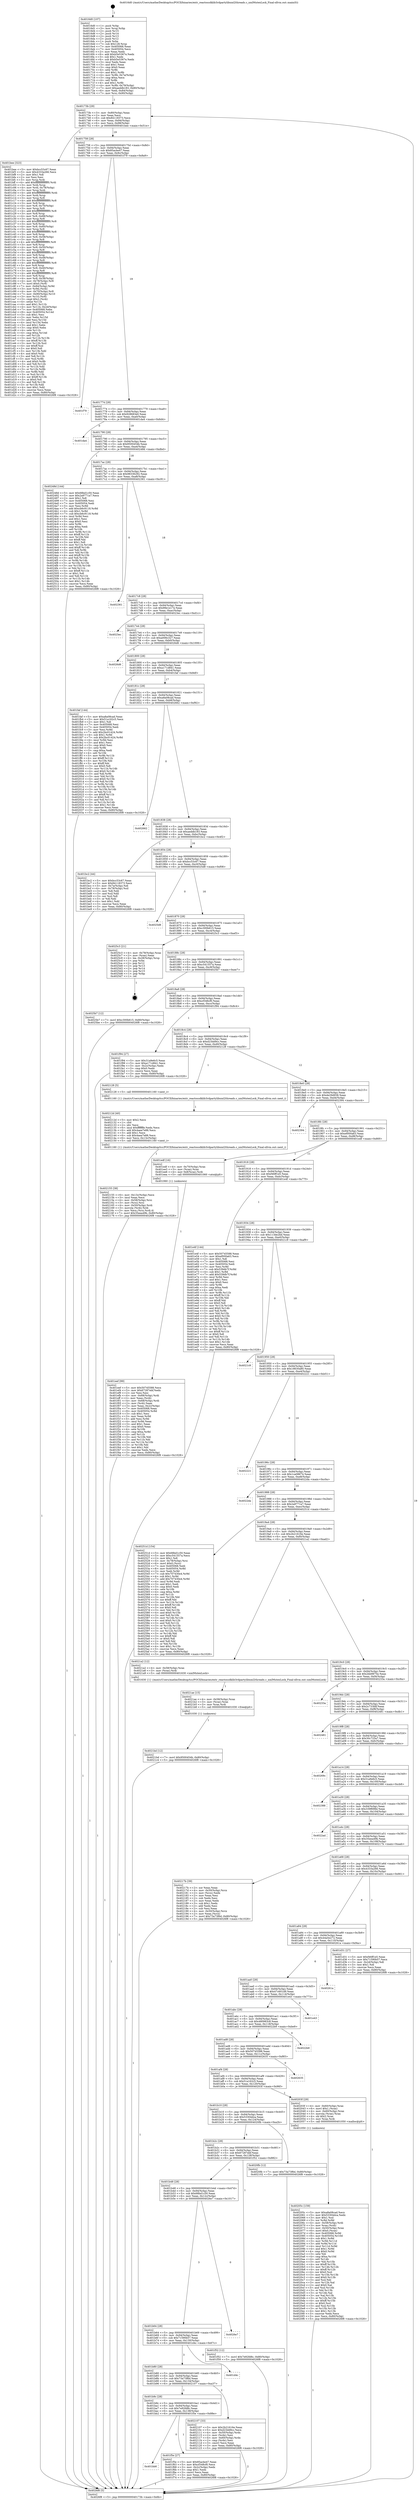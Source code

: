 digraph "0x4016d0" {
  label = "0x4016d0 (/mnt/c/Users/mathe/Desktop/tcc/POCII/binaries/extr_reactossdklib3rdpartylibxml2threads.c_xmlMutexLock_Final-ollvm.out::main(0))"
  labelloc = "t"
  node[shape=record]

  Entry [label="",width=0.3,height=0.3,shape=circle,fillcolor=black,style=filled]
  "0x40173b" [label="{
     0x40173b [29]\l
     | [instrs]\l
     &nbsp;&nbsp;0x40173b \<+3\>: mov -0x80(%rbp),%eax\l
     &nbsp;&nbsp;0x40173e \<+2\>: mov %eax,%ecx\l
     &nbsp;&nbsp;0x401740 \<+6\>: sub $0x84118373,%ecx\l
     &nbsp;&nbsp;0x401746 \<+6\>: mov %eax,-0x94(%rbp)\l
     &nbsp;&nbsp;0x40174c \<+6\>: mov %ecx,-0x98(%rbp)\l
     &nbsp;&nbsp;0x401752 \<+6\>: je 0000000000401bee \<main+0x51e\>\l
  }"]
  "0x401bee" [label="{
     0x401bee [323]\l
     | [instrs]\l
     &nbsp;&nbsp;0x401bee \<+5\>: mov $0xbcc53c67,%eax\l
     &nbsp;&nbsp;0x401bf3 \<+5\>: mov $0x4333a266,%ecx\l
     &nbsp;&nbsp;0x401bf8 \<+2\>: mov $0x1,%dl\l
     &nbsp;&nbsp;0x401bfa \<+2\>: xor %esi,%esi\l
     &nbsp;&nbsp;0x401bfc \<+3\>: mov %rsp,%rdi\l
     &nbsp;&nbsp;0x401bff \<+4\>: add $0xfffffffffffffff0,%rdi\l
     &nbsp;&nbsp;0x401c03 \<+3\>: mov %rdi,%rsp\l
     &nbsp;&nbsp;0x401c06 \<+4\>: mov %rdi,-0x78(%rbp)\l
     &nbsp;&nbsp;0x401c0a \<+3\>: mov %rsp,%rdi\l
     &nbsp;&nbsp;0x401c0d \<+4\>: add $0xfffffffffffffff0,%rdi\l
     &nbsp;&nbsp;0x401c11 \<+3\>: mov %rdi,%rsp\l
     &nbsp;&nbsp;0x401c14 \<+3\>: mov %rsp,%r8\l
     &nbsp;&nbsp;0x401c17 \<+4\>: add $0xfffffffffffffff0,%r8\l
     &nbsp;&nbsp;0x401c1b \<+3\>: mov %r8,%rsp\l
     &nbsp;&nbsp;0x401c1e \<+4\>: mov %r8,-0x70(%rbp)\l
     &nbsp;&nbsp;0x401c22 \<+3\>: mov %rsp,%r8\l
     &nbsp;&nbsp;0x401c25 \<+4\>: add $0xfffffffffffffff0,%r8\l
     &nbsp;&nbsp;0x401c29 \<+3\>: mov %r8,%rsp\l
     &nbsp;&nbsp;0x401c2c \<+4\>: mov %r8,-0x68(%rbp)\l
     &nbsp;&nbsp;0x401c30 \<+3\>: mov %rsp,%r8\l
     &nbsp;&nbsp;0x401c33 \<+4\>: add $0xfffffffffffffff0,%r8\l
     &nbsp;&nbsp;0x401c37 \<+3\>: mov %r8,%rsp\l
     &nbsp;&nbsp;0x401c3a \<+4\>: mov %r8,-0x60(%rbp)\l
     &nbsp;&nbsp;0x401c3e \<+3\>: mov %rsp,%r8\l
     &nbsp;&nbsp;0x401c41 \<+4\>: add $0xfffffffffffffff0,%r8\l
     &nbsp;&nbsp;0x401c45 \<+3\>: mov %r8,%rsp\l
     &nbsp;&nbsp;0x401c48 \<+4\>: mov %r8,-0x58(%rbp)\l
     &nbsp;&nbsp;0x401c4c \<+3\>: mov %rsp,%r8\l
     &nbsp;&nbsp;0x401c4f \<+4\>: add $0xfffffffffffffff0,%r8\l
     &nbsp;&nbsp;0x401c53 \<+3\>: mov %r8,%rsp\l
     &nbsp;&nbsp;0x401c56 \<+4\>: mov %r8,-0x50(%rbp)\l
     &nbsp;&nbsp;0x401c5a \<+3\>: mov %rsp,%r8\l
     &nbsp;&nbsp;0x401c5d \<+4\>: add $0xfffffffffffffff0,%r8\l
     &nbsp;&nbsp;0x401c61 \<+3\>: mov %r8,%rsp\l
     &nbsp;&nbsp;0x401c64 \<+4\>: mov %r8,-0x48(%rbp)\l
     &nbsp;&nbsp;0x401c68 \<+3\>: mov %rsp,%r8\l
     &nbsp;&nbsp;0x401c6b \<+4\>: add $0xfffffffffffffff0,%r8\l
     &nbsp;&nbsp;0x401c6f \<+3\>: mov %r8,%rsp\l
     &nbsp;&nbsp;0x401c72 \<+4\>: mov %r8,-0x40(%rbp)\l
     &nbsp;&nbsp;0x401c76 \<+3\>: mov %rsp,%r8\l
     &nbsp;&nbsp;0x401c79 \<+4\>: add $0xfffffffffffffff0,%r8\l
     &nbsp;&nbsp;0x401c7d \<+3\>: mov %r8,%rsp\l
     &nbsp;&nbsp;0x401c80 \<+4\>: mov %r8,-0x38(%rbp)\l
     &nbsp;&nbsp;0x401c84 \<+4\>: mov -0x78(%rbp),%r8\l
     &nbsp;&nbsp;0x401c88 \<+7\>: movl $0x0,(%r8)\l
     &nbsp;&nbsp;0x401c8f \<+7\>: mov -0x84(%rbp),%r9d\l
     &nbsp;&nbsp;0x401c96 \<+3\>: mov %r9d,(%rdi)\l
     &nbsp;&nbsp;0x401c99 \<+4\>: mov -0x70(%rbp),%r8\l
     &nbsp;&nbsp;0x401c9d \<+7\>: mov -0x90(%rbp),%r10\l
     &nbsp;&nbsp;0x401ca4 \<+3\>: mov %r10,(%r8)\l
     &nbsp;&nbsp;0x401ca7 \<+3\>: cmpl $0x2,(%rdi)\l
     &nbsp;&nbsp;0x401caa \<+4\>: setne %r11b\l
     &nbsp;&nbsp;0x401cae \<+4\>: and $0x1,%r11b\l
     &nbsp;&nbsp;0x401cb2 \<+4\>: mov %r11b,-0x2d(%rbp)\l
     &nbsp;&nbsp;0x401cb6 \<+7\>: mov 0x405068,%ebx\l
     &nbsp;&nbsp;0x401cbd \<+8\>: mov 0x405054,%r14d\l
     &nbsp;&nbsp;0x401cc5 \<+3\>: sub $0x1,%esi\l
     &nbsp;&nbsp;0x401cc8 \<+3\>: mov %ebx,%r15d\l
     &nbsp;&nbsp;0x401ccb \<+3\>: add %esi,%r15d\l
     &nbsp;&nbsp;0x401cce \<+4\>: imul %r15d,%ebx\l
     &nbsp;&nbsp;0x401cd2 \<+3\>: and $0x1,%ebx\l
     &nbsp;&nbsp;0x401cd5 \<+3\>: cmp $0x0,%ebx\l
     &nbsp;&nbsp;0x401cd8 \<+4\>: sete %r11b\l
     &nbsp;&nbsp;0x401cdc \<+4\>: cmp $0xa,%r14d\l
     &nbsp;&nbsp;0x401ce0 \<+4\>: setl %r12b\l
     &nbsp;&nbsp;0x401ce4 \<+3\>: mov %r11b,%r13b\l
     &nbsp;&nbsp;0x401ce7 \<+4\>: xor $0xff,%r13b\l
     &nbsp;&nbsp;0x401ceb \<+3\>: mov %r12b,%sil\l
     &nbsp;&nbsp;0x401cee \<+4\>: xor $0xff,%sil\l
     &nbsp;&nbsp;0x401cf2 \<+3\>: xor $0x0,%dl\l
     &nbsp;&nbsp;0x401cf5 \<+3\>: mov %r13b,%dil\l
     &nbsp;&nbsp;0x401cf8 \<+4\>: and $0x0,%dil\l
     &nbsp;&nbsp;0x401cfc \<+3\>: and %dl,%r11b\l
     &nbsp;&nbsp;0x401cff \<+3\>: mov %sil,%r8b\l
     &nbsp;&nbsp;0x401d02 \<+4\>: and $0x0,%r8b\l
     &nbsp;&nbsp;0x401d06 \<+3\>: and %dl,%r12b\l
     &nbsp;&nbsp;0x401d09 \<+3\>: or %r11b,%dil\l
     &nbsp;&nbsp;0x401d0c \<+3\>: or %r12b,%r8b\l
     &nbsp;&nbsp;0x401d0f \<+3\>: xor %r8b,%dil\l
     &nbsp;&nbsp;0x401d12 \<+3\>: or %sil,%r13b\l
     &nbsp;&nbsp;0x401d15 \<+4\>: xor $0xff,%r13b\l
     &nbsp;&nbsp;0x401d19 \<+3\>: or $0x0,%dl\l
     &nbsp;&nbsp;0x401d1c \<+3\>: and %dl,%r13b\l
     &nbsp;&nbsp;0x401d1f \<+3\>: or %r13b,%dil\l
     &nbsp;&nbsp;0x401d22 \<+4\>: test $0x1,%dil\l
     &nbsp;&nbsp;0x401d26 \<+3\>: cmovne %ecx,%eax\l
     &nbsp;&nbsp;0x401d29 \<+3\>: mov %eax,-0x80(%rbp)\l
     &nbsp;&nbsp;0x401d2c \<+5\>: jmp 00000000004026f8 \<main+0x1028\>\l
  }"]
  "0x401758" [label="{
     0x401758 [28]\l
     | [instrs]\l
     &nbsp;&nbsp;0x401758 \<+5\>: jmp 000000000040175d \<main+0x8d\>\l
     &nbsp;&nbsp;0x40175d \<+6\>: mov -0x94(%rbp),%eax\l
     &nbsp;&nbsp;0x401763 \<+5\>: sub $0x85acbe47,%eax\l
     &nbsp;&nbsp;0x401768 \<+6\>: mov %eax,-0x9c(%rbp)\l
     &nbsp;&nbsp;0x40176e \<+6\>: je 0000000000401f79 \<main+0x8a9\>\l
  }"]
  Exit [label="",width=0.3,height=0.3,shape=circle,fillcolor=black,style=filled,peripheries=2]
  "0x401f79" [label="{
     0x401f79\l
  }", style=dashed]
  "0x401774" [label="{
     0x401774 [28]\l
     | [instrs]\l
     &nbsp;&nbsp;0x401774 \<+5\>: jmp 0000000000401779 \<main+0xa9\>\l
     &nbsp;&nbsp;0x401779 \<+6\>: mov -0x94(%rbp),%eax\l
     &nbsp;&nbsp;0x40177f \<+5\>: sub $0x928683e0,%eax\l
     &nbsp;&nbsp;0x401784 \<+6\>: mov %eax,-0xa0(%rbp)\l
     &nbsp;&nbsp;0x40178a \<+6\>: je 0000000000401da4 \<main+0x6d4\>\l
  }"]
  "0x4021bd" [label="{
     0x4021bd [12]\l
     | [instrs]\l
     &nbsp;&nbsp;0x4021bd \<+7\>: movl $0x9500454b,-0x80(%rbp)\l
     &nbsp;&nbsp;0x4021c4 \<+5\>: jmp 00000000004026f8 \<main+0x1028\>\l
  }"]
  "0x401da4" [label="{
     0x401da4\l
  }", style=dashed]
  "0x401790" [label="{
     0x401790 [28]\l
     | [instrs]\l
     &nbsp;&nbsp;0x401790 \<+5\>: jmp 0000000000401795 \<main+0xc5\>\l
     &nbsp;&nbsp;0x401795 \<+6\>: mov -0x94(%rbp),%eax\l
     &nbsp;&nbsp;0x40179b \<+5\>: sub $0x9500454b,%eax\l
     &nbsp;&nbsp;0x4017a0 \<+6\>: mov %eax,-0xa4(%rbp)\l
     &nbsp;&nbsp;0x4017a6 \<+6\>: je 000000000040248d \<main+0xdbd\>\l
  }"]
  "0x4021ae" [label="{
     0x4021ae [15]\l
     | [instrs]\l
     &nbsp;&nbsp;0x4021ae \<+4\>: mov -0x58(%rbp),%rax\l
     &nbsp;&nbsp;0x4021b2 \<+3\>: mov (%rax),%rax\l
     &nbsp;&nbsp;0x4021b5 \<+3\>: mov %rax,%rdi\l
     &nbsp;&nbsp;0x4021b8 \<+5\>: call 0000000000401030 \<free@plt\>\l
     | [calls]\l
     &nbsp;&nbsp;0x401030 \{1\} (unknown)\l
  }"]
  "0x40248d" [label="{
     0x40248d [144]\l
     | [instrs]\l
     &nbsp;&nbsp;0x40248d \<+5\>: mov $0x68bd1c50,%eax\l
     &nbsp;&nbsp;0x402492 \<+5\>: mov $0x2a9771a7,%ecx\l
     &nbsp;&nbsp;0x402497 \<+2\>: mov $0x1,%dl\l
     &nbsp;&nbsp;0x402499 \<+7\>: mov 0x405068,%esi\l
     &nbsp;&nbsp;0x4024a0 \<+7\>: mov 0x405054,%edi\l
     &nbsp;&nbsp;0x4024a7 \<+3\>: mov %esi,%r8d\l
     &nbsp;&nbsp;0x4024aa \<+7\>: add $0xcb6c9118,%r8d\l
     &nbsp;&nbsp;0x4024b1 \<+4\>: sub $0x1,%r8d\l
     &nbsp;&nbsp;0x4024b5 \<+7\>: sub $0xcb6c9118,%r8d\l
     &nbsp;&nbsp;0x4024bc \<+4\>: imul %r8d,%esi\l
     &nbsp;&nbsp;0x4024c0 \<+3\>: and $0x1,%esi\l
     &nbsp;&nbsp;0x4024c3 \<+3\>: cmp $0x0,%esi\l
     &nbsp;&nbsp;0x4024c6 \<+4\>: sete %r9b\l
     &nbsp;&nbsp;0x4024ca \<+3\>: cmp $0xa,%edi\l
     &nbsp;&nbsp;0x4024cd \<+4\>: setl %r10b\l
     &nbsp;&nbsp;0x4024d1 \<+3\>: mov %r9b,%r11b\l
     &nbsp;&nbsp;0x4024d4 \<+4\>: xor $0xff,%r11b\l
     &nbsp;&nbsp;0x4024d8 \<+3\>: mov %r10b,%bl\l
     &nbsp;&nbsp;0x4024db \<+3\>: xor $0xff,%bl\l
     &nbsp;&nbsp;0x4024de \<+3\>: xor $0x1,%dl\l
     &nbsp;&nbsp;0x4024e1 \<+3\>: mov %r11b,%r14b\l
     &nbsp;&nbsp;0x4024e4 \<+4\>: and $0xff,%r14b\l
     &nbsp;&nbsp;0x4024e8 \<+3\>: and %dl,%r9b\l
     &nbsp;&nbsp;0x4024eb \<+3\>: mov %bl,%r15b\l
     &nbsp;&nbsp;0x4024ee \<+4\>: and $0xff,%r15b\l
     &nbsp;&nbsp;0x4024f2 \<+3\>: and %dl,%r10b\l
     &nbsp;&nbsp;0x4024f5 \<+3\>: or %r9b,%r14b\l
     &nbsp;&nbsp;0x4024f8 \<+3\>: or %r10b,%r15b\l
     &nbsp;&nbsp;0x4024fb \<+3\>: xor %r15b,%r14b\l
     &nbsp;&nbsp;0x4024fe \<+3\>: or %bl,%r11b\l
     &nbsp;&nbsp;0x402501 \<+4\>: xor $0xff,%r11b\l
     &nbsp;&nbsp;0x402505 \<+3\>: or $0x1,%dl\l
     &nbsp;&nbsp;0x402508 \<+3\>: and %dl,%r11b\l
     &nbsp;&nbsp;0x40250b \<+3\>: or %r11b,%r14b\l
     &nbsp;&nbsp;0x40250e \<+4\>: test $0x1,%r14b\l
     &nbsp;&nbsp;0x402512 \<+3\>: cmovne %ecx,%eax\l
     &nbsp;&nbsp;0x402515 \<+3\>: mov %eax,-0x80(%rbp)\l
     &nbsp;&nbsp;0x402518 \<+5\>: jmp 00000000004026f8 \<main+0x1028\>\l
  }"]
  "0x4017ac" [label="{
     0x4017ac [28]\l
     | [instrs]\l
     &nbsp;&nbsp;0x4017ac \<+5\>: jmp 00000000004017b1 \<main+0xe1\>\l
     &nbsp;&nbsp;0x4017b1 \<+6\>: mov -0x94(%rbp),%eax\l
     &nbsp;&nbsp;0x4017b7 \<+5\>: sub $0x98336292,%eax\l
     &nbsp;&nbsp;0x4017bc \<+6\>: mov %eax,-0xa8(%rbp)\l
     &nbsp;&nbsp;0x4017c2 \<+6\>: je 0000000000402361 \<main+0xc91\>\l
  }"]
  "0x402155" [label="{
     0x402155 [38]\l
     | [instrs]\l
     &nbsp;&nbsp;0x402155 \<+6\>: mov -0x13c(%rbp),%ecx\l
     &nbsp;&nbsp;0x40215b \<+3\>: imul %eax,%ecx\l
     &nbsp;&nbsp;0x40215e \<+4\>: mov -0x58(%rbp),%rsi\l
     &nbsp;&nbsp;0x402162 \<+3\>: mov (%rsi),%rsi\l
     &nbsp;&nbsp;0x402165 \<+4\>: mov -0x50(%rbp),%rdi\l
     &nbsp;&nbsp;0x402169 \<+3\>: movslq (%rdi),%rdi\l
     &nbsp;&nbsp;0x40216c \<+3\>: mov %ecx,(%rsi,%rdi,4)\l
     &nbsp;&nbsp;0x40216f \<+7\>: movl $0x35eea49b,-0x80(%rbp)\l
     &nbsp;&nbsp;0x402176 \<+5\>: jmp 00000000004026f8 \<main+0x1028\>\l
  }"]
  "0x402361" [label="{
     0x402361\l
  }", style=dashed]
  "0x4017c8" [label="{
     0x4017c8 [28]\l
     | [instrs]\l
     &nbsp;&nbsp;0x4017c8 \<+5\>: jmp 00000000004017cd \<main+0xfd\>\l
     &nbsp;&nbsp;0x4017cd \<+6\>: mov -0x94(%rbp),%eax\l
     &nbsp;&nbsp;0x4017d3 \<+5\>: sub $0x99e1e17e,%eax\l
     &nbsp;&nbsp;0x4017d8 \<+6\>: mov %eax,-0xac(%rbp)\l
     &nbsp;&nbsp;0x4017de \<+6\>: je 00000000004023ec \<main+0xd1c\>\l
  }"]
  "0x40212d" [label="{
     0x40212d [40]\l
     | [instrs]\l
     &nbsp;&nbsp;0x40212d \<+5\>: mov $0x2,%ecx\l
     &nbsp;&nbsp;0x402132 \<+1\>: cltd\l
     &nbsp;&nbsp;0x402133 \<+2\>: idiv %ecx\l
     &nbsp;&nbsp;0x402135 \<+6\>: imul $0xfffffffe,%edx,%ecx\l
     &nbsp;&nbsp;0x40213b \<+6\>: add $0x4aea7e88,%ecx\l
     &nbsp;&nbsp;0x402141 \<+3\>: add $0x1,%ecx\l
     &nbsp;&nbsp;0x402144 \<+6\>: sub $0x4aea7e88,%ecx\l
     &nbsp;&nbsp;0x40214a \<+6\>: mov %ecx,-0x13c(%rbp)\l
     &nbsp;&nbsp;0x402150 \<+5\>: call 0000000000401160 \<next_i\>\l
     | [calls]\l
     &nbsp;&nbsp;0x401160 \{1\} (/mnt/c/Users/mathe/Desktop/tcc/POCII/binaries/extr_reactossdklib3rdpartylibxml2threads.c_xmlMutexLock_Final-ollvm.out::next_i)\l
  }"]
  "0x4023ec" [label="{
     0x4023ec\l
  }", style=dashed]
  "0x4017e4" [label="{
     0x4017e4 [28]\l
     | [instrs]\l
     &nbsp;&nbsp;0x4017e4 \<+5\>: jmp 00000000004017e9 \<main+0x119\>\l
     &nbsp;&nbsp;0x4017e9 \<+6\>: mov -0x94(%rbp),%eax\l
     &nbsp;&nbsp;0x4017ef \<+5\>: sub $0xa006c327,%eax\l
     &nbsp;&nbsp;0x4017f4 \<+6\>: mov %eax,-0xb0(%rbp)\l
     &nbsp;&nbsp;0x4017fa \<+6\>: je 00000000004026d6 \<main+0x1006\>\l
  }"]
  "0x40205c" [label="{
     0x40205c [159]\l
     | [instrs]\l
     &nbsp;&nbsp;0x40205c \<+5\>: mov $0xa8a08cad,%ecx\l
     &nbsp;&nbsp;0x402061 \<+5\>: mov $0x53304dca,%edx\l
     &nbsp;&nbsp;0x402066 \<+3\>: mov $0x1,%sil\l
     &nbsp;&nbsp;0x402069 \<+3\>: xor %r8d,%r8d\l
     &nbsp;&nbsp;0x40206c \<+4\>: mov -0x58(%rbp),%rdi\l
     &nbsp;&nbsp;0x402070 \<+3\>: mov %rax,(%rdi)\l
     &nbsp;&nbsp;0x402073 \<+4\>: mov -0x50(%rbp),%rax\l
     &nbsp;&nbsp;0x402077 \<+6\>: movl $0x0,(%rax)\l
     &nbsp;&nbsp;0x40207d \<+8\>: mov 0x405068,%r9d\l
     &nbsp;&nbsp;0x402085 \<+8\>: mov 0x405054,%r10d\l
     &nbsp;&nbsp;0x40208d \<+4\>: sub $0x1,%r8d\l
     &nbsp;&nbsp;0x402091 \<+3\>: mov %r9d,%r11d\l
     &nbsp;&nbsp;0x402094 \<+3\>: add %r8d,%r11d\l
     &nbsp;&nbsp;0x402097 \<+4\>: imul %r11d,%r9d\l
     &nbsp;&nbsp;0x40209b \<+4\>: and $0x1,%r9d\l
     &nbsp;&nbsp;0x40209f \<+4\>: cmp $0x0,%r9d\l
     &nbsp;&nbsp;0x4020a3 \<+3\>: sete %bl\l
     &nbsp;&nbsp;0x4020a6 \<+4\>: cmp $0xa,%r10d\l
     &nbsp;&nbsp;0x4020aa \<+4\>: setl %r14b\l
     &nbsp;&nbsp;0x4020ae \<+3\>: mov %bl,%r15b\l
     &nbsp;&nbsp;0x4020b1 \<+4\>: xor $0xff,%r15b\l
     &nbsp;&nbsp;0x4020b5 \<+3\>: mov %r14b,%r12b\l
     &nbsp;&nbsp;0x4020b8 \<+4\>: xor $0xff,%r12b\l
     &nbsp;&nbsp;0x4020bc \<+4\>: xor $0x0,%sil\l
     &nbsp;&nbsp;0x4020c0 \<+3\>: mov %r15b,%r13b\l
     &nbsp;&nbsp;0x4020c3 \<+4\>: and $0x0,%r13b\l
     &nbsp;&nbsp;0x4020c7 \<+3\>: and %sil,%bl\l
     &nbsp;&nbsp;0x4020ca \<+3\>: mov %r12b,%al\l
     &nbsp;&nbsp;0x4020cd \<+2\>: and $0x0,%al\l
     &nbsp;&nbsp;0x4020cf \<+3\>: and %sil,%r14b\l
     &nbsp;&nbsp;0x4020d2 \<+3\>: or %bl,%r13b\l
     &nbsp;&nbsp;0x4020d5 \<+3\>: or %r14b,%al\l
     &nbsp;&nbsp;0x4020d8 \<+3\>: xor %al,%r13b\l
     &nbsp;&nbsp;0x4020db \<+3\>: or %r12b,%r15b\l
     &nbsp;&nbsp;0x4020de \<+4\>: xor $0xff,%r15b\l
     &nbsp;&nbsp;0x4020e2 \<+4\>: or $0x0,%sil\l
     &nbsp;&nbsp;0x4020e6 \<+3\>: and %sil,%r15b\l
     &nbsp;&nbsp;0x4020e9 \<+3\>: or %r15b,%r13b\l
     &nbsp;&nbsp;0x4020ec \<+4\>: test $0x1,%r13b\l
     &nbsp;&nbsp;0x4020f0 \<+3\>: cmovne %edx,%ecx\l
     &nbsp;&nbsp;0x4020f3 \<+3\>: mov %ecx,-0x80(%rbp)\l
     &nbsp;&nbsp;0x4020f6 \<+5\>: jmp 00000000004026f8 \<main+0x1028\>\l
  }"]
  "0x4026d6" [label="{
     0x4026d6\l
  }", style=dashed]
  "0x401800" [label="{
     0x401800 [28]\l
     | [instrs]\l
     &nbsp;&nbsp;0x401800 \<+5\>: jmp 0000000000401805 \<main+0x135\>\l
     &nbsp;&nbsp;0x401805 \<+6\>: mov -0x94(%rbp),%eax\l
     &nbsp;&nbsp;0x40180b \<+5\>: sub $0xa171d841,%eax\l
     &nbsp;&nbsp;0x401810 \<+6\>: mov %eax,-0xb4(%rbp)\l
     &nbsp;&nbsp;0x401816 \<+6\>: je 0000000000401faf \<main+0x8df\>\l
  }"]
  "0x401bb8" [label="{
     0x401bb8\l
  }", style=dashed]
  "0x401faf" [label="{
     0x401faf [144]\l
     | [instrs]\l
     &nbsp;&nbsp;0x401faf \<+5\>: mov $0xa8a08cad,%eax\l
     &nbsp;&nbsp;0x401fb4 \<+5\>: mov $0x51a162c5,%ecx\l
     &nbsp;&nbsp;0x401fb9 \<+2\>: mov $0x1,%dl\l
     &nbsp;&nbsp;0x401fbb \<+7\>: mov 0x405068,%esi\l
     &nbsp;&nbsp;0x401fc2 \<+7\>: mov 0x405054,%edi\l
     &nbsp;&nbsp;0x401fc9 \<+3\>: mov %esi,%r8d\l
     &nbsp;&nbsp;0x401fcc \<+7\>: add $0x2bc01424,%r8d\l
     &nbsp;&nbsp;0x401fd3 \<+4\>: sub $0x1,%r8d\l
     &nbsp;&nbsp;0x401fd7 \<+7\>: sub $0x2bc01424,%r8d\l
     &nbsp;&nbsp;0x401fde \<+4\>: imul %r8d,%esi\l
     &nbsp;&nbsp;0x401fe2 \<+3\>: and $0x1,%esi\l
     &nbsp;&nbsp;0x401fe5 \<+3\>: cmp $0x0,%esi\l
     &nbsp;&nbsp;0x401fe8 \<+4\>: sete %r9b\l
     &nbsp;&nbsp;0x401fec \<+3\>: cmp $0xa,%edi\l
     &nbsp;&nbsp;0x401fef \<+4\>: setl %r10b\l
     &nbsp;&nbsp;0x401ff3 \<+3\>: mov %r9b,%r11b\l
     &nbsp;&nbsp;0x401ff6 \<+4\>: xor $0xff,%r11b\l
     &nbsp;&nbsp;0x401ffa \<+3\>: mov %r10b,%bl\l
     &nbsp;&nbsp;0x401ffd \<+3\>: xor $0xff,%bl\l
     &nbsp;&nbsp;0x402000 \<+3\>: xor $0x0,%dl\l
     &nbsp;&nbsp;0x402003 \<+3\>: mov %r11b,%r14b\l
     &nbsp;&nbsp;0x402006 \<+4\>: and $0x0,%r14b\l
     &nbsp;&nbsp;0x40200a \<+3\>: and %dl,%r9b\l
     &nbsp;&nbsp;0x40200d \<+3\>: mov %bl,%r15b\l
     &nbsp;&nbsp;0x402010 \<+4\>: and $0x0,%r15b\l
     &nbsp;&nbsp;0x402014 \<+3\>: and %dl,%r10b\l
     &nbsp;&nbsp;0x402017 \<+3\>: or %r9b,%r14b\l
     &nbsp;&nbsp;0x40201a \<+3\>: or %r10b,%r15b\l
     &nbsp;&nbsp;0x40201d \<+3\>: xor %r15b,%r14b\l
     &nbsp;&nbsp;0x402020 \<+3\>: or %bl,%r11b\l
     &nbsp;&nbsp;0x402023 \<+4\>: xor $0xff,%r11b\l
     &nbsp;&nbsp;0x402027 \<+3\>: or $0x0,%dl\l
     &nbsp;&nbsp;0x40202a \<+3\>: and %dl,%r11b\l
     &nbsp;&nbsp;0x40202d \<+3\>: or %r11b,%r14b\l
     &nbsp;&nbsp;0x402030 \<+4\>: test $0x1,%r14b\l
     &nbsp;&nbsp;0x402034 \<+3\>: cmovne %ecx,%eax\l
     &nbsp;&nbsp;0x402037 \<+3\>: mov %eax,-0x80(%rbp)\l
     &nbsp;&nbsp;0x40203a \<+5\>: jmp 00000000004026f8 \<main+0x1028\>\l
  }"]
  "0x40181c" [label="{
     0x40181c [28]\l
     | [instrs]\l
     &nbsp;&nbsp;0x40181c \<+5\>: jmp 0000000000401821 \<main+0x151\>\l
     &nbsp;&nbsp;0x401821 \<+6\>: mov -0x94(%rbp),%eax\l
     &nbsp;&nbsp;0x401827 \<+5\>: sub $0xa8a08cad,%eax\l
     &nbsp;&nbsp;0x40182c \<+6\>: mov %eax,-0xb8(%rbp)\l
     &nbsp;&nbsp;0x401832 \<+6\>: je 0000000000402662 \<main+0xf92\>\l
  }"]
  "0x401f5e" [label="{
     0x401f5e [27]\l
     | [instrs]\l
     &nbsp;&nbsp;0x401f5e \<+5\>: mov $0x85acbe47,%eax\l
     &nbsp;&nbsp;0x401f63 \<+5\>: mov $0xcf348cf0,%ecx\l
     &nbsp;&nbsp;0x401f68 \<+3\>: mov -0x2c(%rbp),%edx\l
     &nbsp;&nbsp;0x401f6b \<+3\>: cmp $0x1,%edx\l
     &nbsp;&nbsp;0x401f6e \<+3\>: cmovl %ecx,%eax\l
     &nbsp;&nbsp;0x401f71 \<+3\>: mov %eax,-0x80(%rbp)\l
     &nbsp;&nbsp;0x401f74 \<+5\>: jmp 00000000004026f8 \<main+0x1028\>\l
  }"]
  "0x402662" [label="{
     0x402662\l
  }", style=dashed]
  "0x401838" [label="{
     0x401838 [28]\l
     | [instrs]\l
     &nbsp;&nbsp;0x401838 \<+5\>: jmp 000000000040183d \<main+0x16d\>\l
     &nbsp;&nbsp;0x40183d \<+6\>: mov -0x94(%rbp),%eax\l
     &nbsp;&nbsp;0x401843 \<+5\>: sub $0xaeddb183,%eax\l
     &nbsp;&nbsp;0x401848 \<+6\>: mov %eax,-0xbc(%rbp)\l
     &nbsp;&nbsp;0x40184e \<+6\>: je 0000000000401bc2 \<main+0x4f2\>\l
  }"]
  "0x401b9c" [label="{
     0x401b9c [28]\l
     | [instrs]\l
     &nbsp;&nbsp;0x401b9c \<+5\>: jmp 0000000000401ba1 \<main+0x4d1\>\l
     &nbsp;&nbsp;0x401ba1 \<+6\>: mov -0x94(%rbp),%eax\l
     &nbsp;&nbsp;0x401ba7 \<+5\>: sub $0x7e92fd8c,%eax\l
     &nbsp;&nbsp;0x401bac \<+6\>: mov %eax,-0x138(%rbp)\l
     &nbsp;&nbsp;0x401bb2 \<+6\>: je 0000000000401f5e \<main+0x88e\>\l
  }"]
  "0x401bc2" [label="{
     0x401bc2 [44]\l
     | [instrs]\l
     &nbsp;&nbsp;0x401bc2 \<+5\>: mov $0xbcc53c67,%eax\l
     &nbsp;&nbsp;0x401bc7 \<+5\>: mov $0x84118373,%ecx\l
     &nbsp;&nbsp;0x401bcc \<+3\>: mov -0x7a(%rbp),%dl\l
     &nbsp;&nbsp;0x401bcf \<+4\>: mov -0x79(%rbp),%sil\l
     &nbsp;&nbsp;0x401bd3 \<+3\>: mov %dl,%dil\l
     &nbsp;&nbsp;0x401bd6 \<+3\>: and %sil,%dil\l
     &nbsp;&nbsp;0x401bd9 \<+3\>: xor %sil,%dl\l
     &nbsp;&nbsp;0x401bdc \<+3\>: or %dl,%dil\l
     &nbsp;&nbsp;0x401bdf \<+4\>: test $0x1,%dil\l
     &nbsp;&nbsp;0x401be3 \<+3\>: cmovne %ecx,%eax\l
     &nbsp;&nbsp;0x401be6 \<+3\>: mov %eax,-0x80(%rbp)\l
     &nbsp;&nbsp;0x401be9 \<+5\>: jmp 00000000004026f8 \<main+0x1028\>\l
  }"]
  "0x401854" [label="{
     0x401854 [28]\l
     | [instrs]\l
     &nbsp;&nbsp;0x401854 \<+5\>: jmp 0000000000401859 \<main+0x189\>\l
     &nbsp;&nbsp;0x401859 \<+6\>: mov -0x94(%rbp),%eax\l
     &nbsp;&nbsp;0x40185f \<+5\>: sub $0xbcc53c67,%eax\l
     &nbsp;&nbsp;0x401864 \<+6\>: mov %eax,-0xc0(%rbp)\l
     &nbsp;&nbsp;0x40186a \<+6\>: je 00000000004025d8 \<main+0xf08\>\l
  }"]
  "0x4026f8" [label="{
     0x4026f8 [5]\l
     | [instrs]\l
     &nbsp;&nbsp;0x4026f8 \<+5\>: jmp 000000000040173b \<main+0x6b\>\l
  }"]
  "0x4016d0" [label="{
     0x4016d0 [107]\l
     | [instrs]\l
     &nbsp;&nbsp;0x4016d0 \<+1\>: push %rbp\l
     &nbsp;&nbsp;0x4016d1 \<+3\>: mov %rsp,%rbp\l
     &nbsp;&nbsp;0x4016d4 \<+2\>: push %r15\l
     &nbsp;&nbsp;0x4016d6 \<+2\>: push %r14\l
     &nbsp;&nbsp;0x4016d8 \<+2\>: push %r13\l
     &nbsp;&nbsp;0x4016da \<+2\>: push %r12\l
     &nbsp;&nbsp;0x4016dc \<+1\>: push %rbx\l
     &nbsp;&nbsp;0x4016dd \<+7\>: sub $0x128,%rsp\l
     &nbsp;&nbsp;0x4016e4 \<+7\>: mov 0x405068,%eax\l
     &nbsp;&nbsp;0x4016eb \<+7\>: mov 0x405054,%ecx\l
     &nbsp;&nbsp;0x4016f2 \<+2\>: mov %eax,%edx\l
     &nbsp;&nbsp;0x4016f4 \<+6\>: add $0xb5e5367e,%edx\l
     &nbsp;&nbsp;0x4016fa \<+3\>: sub $0x1,%edx\l
     &nbsp;&nbsp;0x4016fd \<+6\>: sub $0xb5e5367e,%edx\l
     &nbsp;&nbsp;0x401703 \<+3\>: imul %edx,%eax\l
     &nbsp;&nbsp;0x401706 \<+3\>: and $0x1,%eax\l
     &nbsp;&nbsp;0x401709 \<+3\>: cmp $0x0,%eax\l
     &nbsp;&nbsp;0x40170c \<+4\>: sete %r8b\l
     &nbsp;&nbsp;0x401710 \<+4\>: and $0x1,%r8b\l
     &nbsp;&nbsp;0x401714 \<+4\>: mov %r8b,-0x7a(%rbp)\l
     &nbsp;&nbsp;0x401718 \<+3\>: cmp $0xa,%ecx\l
     &nbsp;&nbsp;0x40171b \<+4\>: setl %r8b\l
     &nbsp;&nbsp;0x40171f \<+4\>: and $0x1,%r8b\l
     &nbsp;&nbsp;0x401723 \<+4\>: mov %r8b,-0x79(%rbp)\l
     &nbsp;&nbsp;0x401727 \<+7\>: movl $0xaeddb183,-0x80(%rbp)\l
     &nbsp;&nbsp;0x40172e \<+6\>: mov %edi,-0x84(%rbp)\l
     &nbsp;&nbsp;0x401734 \<+7\>: mov %rsi,-0x90(%rbp)\l
  }"]
  "0x402107" [label="{
     0x402107 [33]\l
     | [instrs]\l
     &nbsp;&nbsp;0x402107 \<+5\>: mov $0x2b21616e,%eax\l
     &nbsp;&nbsp;0x40210c \<+5\>: mov $0xd23dd9cc,%ecx\l
     &nbsp;&nbsp;0x402111 \<+4\>: mov -0x50(%rbp),%rdx\l
     &nbsp;&nbsp;0x402115 \<+2\>: mov (%rdx),%esi\l
     &nbsp;&nbsp;0x402117 \<+4\>: mov -0x60(%rbp),%rdx\l
     &nbsp;&nbsp;0x40211b \<+2\>: cmp (%rdx),%esi\l
     &nbsp;&nbsp;0x40211d \<+3\>: cmovl %ecx,%eax\l
     &nbsp;&nbsp;0x402120 \<+3\>: mov %eax,-0x80(%rbp)\l
     &nbsp;&nbsp;0x402123 \<+5\>: jmp 00000000004026f8 \<main+0x1028\>\l
  }"]
  "0x401b80" [label="{
     0x401b80 [28]\l
     | [instrs]\l
     &nbsp;&nbsp;0x401b80 \<+5\>: jmp 0000000000401b85 \<main+0x4b5\>\l
     &nbsp;&nbsp;0x401b85 \<+6\>: mov -0x94(%rbp),%eax\l
     &nbsp;&nbsp;0x401b8b \<+5\>: sub $0x73a73f6d,%eax\l
     &nbsp;&nbsp;0x401b90 \<+6\>: mov %eax,-0x134(%rbp)\l
     &nbsp;&nbsp;0x401b96 \<+6\>: je 0000000000402107 \<main+0xa37\>\l
  }"]
  "0x4025d8" [label="{
     0x4025d8\l
  }", style=dashed]
  "0x401870" [label="{
     0x401870 [28]\l
     | [instrs]\l
     &nbsp;&nbsp;0x401870 \<+5\>: jmp 0000000000401875 \<main+0x1a5\>\l
     &nbsp;&nbsp;0x401875 \<+6\>: mov -0x94(%rbp),%eax\l
     &nbsp;&nbsp;0x40187b \<+5\>: sub $0xc300b615,%eax\l
     &nbsp;&nbsp;0x401880 \<+6\>: mov %eax,-0xc4(%rbp)\l
     &nbsp;&nbsp;0x401886 \<+6\>: je 00000000004025c3 \<main+0xef3\>\l
  }"]
  "0x401d4c" [label="{
     0x401d4c\l
  }", style=dashed]
  "0x4025c3" [label="{
     0x4025c3 [21]\l
     | [instrs]\l
     &nbsp;&nbsp;0x4025c3 \<+4\>: mov -0x78(%rbp),%rax\l
     &nbsp;&nbsp;0x4025c7 \<+2\>: mov (%rax),%eax\l
     &nbsp;&nbsp;0x4025c9 \<+4\>: lea -0x28(%rbp),%rsp\l
     &nbsp;&nbsp;0x4025cd \<+1\>: pop %rbx\l
     &nbsp;&nbsp;0x4025ce \<+2\>: pop %r12\l
     &nbsp;&nbsp;0x4025d0 \<+2\>: pop %r13\l
     &nbsp;&nbsp;0x4025d2 \<+2\>: pop %r14\l
     &nbsp;&nbsp;0x4025d4 \<+2\>: pop %r15\l
     &nbsp;&nbsp;0x4025d6 \<+1\>: pop %rbp\l
     &nbsp;&nbsp;0x4025d7 \<+1\>: ret\l
  }"]
  "0x40188c" [label="{
     0x40188c [28]\l
     | [instrs]\l
     &nbsp;&nbsp;0x40188c \<+5\>: jmp 0000000000401891 \<main+0x1c1\>\l
     &nbsp;&nbsp;0x401891 \<+6\>: mov -0x94(%rbp),%eax\l
     &nbsp;&nbsp;0x401897 \<+5\>: sub $0xc541557a,%eax\l
     &nbsp;&nbsp;0x40189c \<+6\>: mov %eax,-0xc8(%rbp)\l
     &nbsp;&nbsp;0x4018a2 \<+6\>: je 00000000004025b7 \<main+0xee7\>\l
  }"]
  "0x401b64" [label="{
     0x401b64 [28]\l
     | [instrs]\l
     &nbsp;&nbsp;0x401b64 \<+5\>: jmp 0000000000401b69 \<main+0x499\>\l
     &nbsp;&nbsp;0x401b69 \<+6\>: mov -0x94(%rbp),%eax\l
     &nbsp;&nbsp;0x401b6f \<+5\>: sub $0x71590b57,%eax\l
     &nbsp;&nbsp;0x401b74 \<+6\>: mov %eax,-0x130(%rbp)\l
     &nbsp;&nbsp;0x401b7a \<+6\>: je 0000000000401d4c \<main+0x67c\>\l
  }"]
  "0x4025b7" [label="{
     0x4025b7 [12]\l
     | [instrs]\l
     &nbsp;&nbsp;0x4025b7 \<+7\>: movl $0xc300b615,-0x80(%rbp)\l
     &nbsp;&nbsp;0x4025be \<+5\>: jmp 00000000004026f8 \<main+0x1028\>\l
  }"]
  "0x4018a8" [label="{
     0x4018a8 [28]\l
     | [instrs]\l
     &nbsp;&nbsp;0x4018a8 \<+5\>: jmp 00000000004018ad \<main+0x1dd\>\l
     &nbsp;&nbsp;0x4018ad \<+6\>: mov -0x94(%rbp),%eax\l
     &nbsp;&nbsp;0x4018b3 \<+5\>: sub $0xcf348cf0,%eax\l
     &nbsp;&nbsp;0x4018b8 \<+6\>: mov %eax,-0xcc(%rbp)\l
     &nbsp;&nbsp;0x4018be \<+6\>: je 0000000000401f94 \<main+0x8c4\>\l
  }"]
  "0x4026e7" [label="{
     0x4026e7\l
  }", style=dashed]
  "0x401f94" [label="{
     0x401f94 [27]\l
     | [instrs]\l
     &nbsp;&nbsp;0x401f94 \<+5\>: mov $0x31a9e6c5,%eax\l
     &nbsp;&nbsp;0x401f99 \<+5\>: mov $0xa171d841,%ecx\l
     &nbsp;&nbsp;0x401f9e \<+3\>: mov -0x2c(%rbp),%edx\l
     &nbsp;&nbsp;0x401fa1 \<+3\>: cmp $0x0,%edx\l
     &nbsp;&nbsp;0x401fa4 \<+3\>: cmove %ecx,%eax\l
     &nbsp;&nbsp;0x401fa7 \<+3\>: mov %eax,-0x80(%rbp)\l
     &nbsp;&nbsp;0x401faa \<+5\>: jmp 00000000004026f8 \<main+0x1028\>\l
  }"]
  "0x4018c4" [label="{
     0x4018c4 [28]\l
     | [instrs]\l
     &nbsp;&nbsp;0x4018c4 \<+5\>: jmp 00000000004018c9 \<main+0x1f9\>\l
     &nbsp;&nbsp;0x4018c9 \<+6\>: mov -0x94(%rbp),%eax\l
     &nbsp;&nbsp;0x4018cf \<+5\>: sub $0xd23dd9cc,%eax\l
     &nbsp;&nbsp;0x4018d4 \<+6\>: mov %eax,-0xd0(%rbp)\l
     &nbsp;&nbsp;0x4018da \<+6\>: je 0000000000402128 \<main+0xa58\>\l
  }"]
  "0x401b48" [label="{
     0x401b48 [28]\l
     | [instrs]\l
     &nbsp;&nbsp;0x401b48 \<+5\>: jmp 0000000000401b4d \<main+0x47d\>\l
     &nbsp;&nbsp;0x401b4d \<+6\>: mov -0x94(%rbp),%eax\l
     &nbsp;&nbsp;0x401b53 \<+5\>: sub $0x68bd1c50,%eax\l
     &nbsp;&nbsp;0x401b58 \<+6\>: mov %eax,-0x12c(%rbp)\l
     &nbsp;&nbsp;0x401b5e \<+6\>: je 00000000004026e7 \<main+0x1017\>\l
  }"]
  "0x402128" [label="{
     0x402128 [5]\l
     | [instrs]\l
     &nbsp;&nbsp;0x402128 \<+5\>: call 0000000000401160 \<next_i\>\l
     | [calls]\l
     &nbsp;&nbsp;0x401160 \{1\} (/mnt/c/Users/mathe/Desktop/tcc/POCII/binaries/extr_reactossdklib3rdpartylibxml2threads.c_xmlMutexLock_Final-ollvm.out::next_i)\l
  }"]
  "0x4018e0" [label="{
     0x4018e0 [28]\l
     | [instrs]\l
     &nbsp;&nbsp;0x4018e0 \<+5\>: jmp 00000000004018e5 \<main+0x215\>\l
     &nbsp;&nbsp;0x4018e5 \<+6\>: mov -0x94(%rbp),%eax\l
     &nbsp;&nbsp;0x4018eb \<+5\>: sub $0xde29d938,%eax\l
     &nbsp;&nbsp;0x4018f0 \<+6\>: mov %eax,-0xd4(%rbp)\l
     &nbsp;&nbsp;0x4018f6 \<+6\>: je 0000000000402394 \<main+0xcc4\>\l
  }"]
  "0x401f52" [label="{
     0x401f52 [12]\l
     | [instrs]\l
     &nbsp;&nbsp;0x401f52 \<+7\>: movl $0x7e92fd8c,-0x80(%rbp)\l
     &nbsp;&nbsp;0x401f59 \<+5\>: jmp 00000000004026f8 \<main+0x1028\>\l
  }"]
  "0x402394" [label="{
     0x402394\l
  }", style=dashed]
  "0x4018fc" [label="{
     0x4018fc [28]\l
     | [instrs]\l
     &nbsp;&nbsp;0x4018fc \<+5\>: jmp 0000000000401901 \<main+0x231\>\l
     &nbsp;&nbsp;0x401901 \<+6\>: mov -0x94(%rbp),%eax\l
     &nbsp;&nbsp;0x401907 \<+5\>: sub $0xef000a63,%eax\l
     &nbsp;&nbsp;0x40190c \<+6\>: mov %eax,-0xd8(%rbp)\l
     &nbsp;&nbsp;0x401912 \<+6\>: je 0000000000401edf \<main+0x80f\>\l
  }"]
  "0x401b2c" [label="{
     0x401b2c [28]\l
     | [instrs]\l
     &nbsp;&nbsp;0x401b2c \<+5\>: jmp 0000000000401b31 \<main+0x461\>\l
     &nbsp;&nbsp;0x401b31 \<+6\>: mov -0x94(%rbp),%eax\l
     &nbsp;&nbsp;0x401b37 \<+5\>: sub $0x67287ebf,%eax\l
     &nbsp;&nbsp;0x401b3c \<+6\>: mov %eax,-0x128(%rbp)\l
     &nbsp;&nbsp;0x401b42 \<+6\>: je 0000000000401f52 \<main+0x882\>\l
  }"]
  "0x401edf" [label="{
     0x401edf [16]\l
     | [instrs]\l
     &nbsp;&nbsp;0x401edf \<+4\>: mov -0x70(%rbp),%rax\l
     &nbsp;&nbsp;0x401ee3 \<+3\>: mov (%rax),%rax\l
     &nbsp;&nbsp;0x401ee6 \<+4\>: mov 0x8(%rax),%rdi\l
     &nbsp;&nbsp;0x401eea \<+5\>: call 0000000000401060 \<atoi@plt\>\l
     | [calls]\l
     &nbsp;&nbsp;0x401060 \{1\} (unknown)\l
  }"]
  "0x401918" [label="{
     0x401918 [28]\l
     | [instrs]\l
     &nbsp;&nbsp;0x401918 \<+5\>: jmp 000000000040191d \<main+0x24d\>\l
     &nbsp;&nbsp;0x40191d \<+6\>: mov -0x94(%rbp),%eax\l
     &nbsp;&nbsp;0x401923 \<+5\>: sub $0xf46ff1e5,%eax\l
     &nbsp;&nbsp;0x401928 \<+6\>: mov %eax,-0xdc(%rbp)\l
     &nbsp;&nbsp;0x40192e \<+6\>: je 0000000000401e4f \<main+0x77f\>\l
  }"]
  "0x4020fb" [label="{
     0x4020fb [12]\l
     | [instrs]\l
     &nbsp;&nbsp;0x4020fb \<+7\>: movl $0x73a73f6d,-0x80(%rbp)\l
     &nbsp;&nbsp;0x402102 \<+5\>: jmp 00000000004026f8 \<main+0x1028\>\l
  }"]
  "0x401e4f" [label="{
     0x401e4f [144]\l
     | [instrs]\l
     &nbsp;&nbsp;0x401e4f \<+5\>: mov $0x50745588,%eax\l
     &nbsp;&nbsp;0x401e54 \<+5\>: mov $0xef000a63,%ecx\l
     &nbsp;&nbsp;0x401e59 \<+2\>: mov $0x1,%dl\l
     &nbsp;&nbsp;0x401e5b \<+7\>: mov 0x405068,%esi\l
     &nbsp;&nbsp;0x401e62 \<+7\>: mov 0x405054,%edi\l
     &nbsp;&nbsp;0x401e69 \<+3\>: mov %esi,%r8d\l
     &nbsp;&nbsp;0x401e6c \<+7\>: sub $0x539db7f,%r8d\l
     &nbsp;&nbsp;0x401e73 \<+4\>: sub $0x1,%r8d\l
     &nbsp;&nbsp;0x401e77 \<+7\>: add $0x539db7f,%r8d\l
     &nbsp;&nbsp;0x401e7e \<+4\>: imul %r8d,%esi\l
     &nbsp;&nbsp;0x401e82 \<+3\>: and $0x1,%esi\l
     &nbsp;&nbsp;0x401e85 \<+3\>: cmp $0x0,%esi\l
     &nbsp;&nbsp;0x401e88 \<+4\>: sete %r9b\l
     &nbsp;&nbsp;0x401e8c \<+3\>: cmp $0xa,%edi\l
     &nbsp;&nbsp;0x401e8f \<+4\>: setl %r10b\l
     &nbsp;&nbsp;0x401e93 \<+3\>: mov %r9b,%r11b\l
     &nbsp;&nbsp;0x401e96 \<+4\>: xor $0xff,%r11b\l
     &nbsp;&nbsp;0x401e9a \<+3\>: mov %r10b,%bl\l
     &nbsp;&nbsp;0x401e9d \<+3\>: xor $0xff,%bl\l
     &nbsp;&nbsp;0x401ea0 \<+3\>: xor $0x0,%dl\l
     &nbsp;&nbsp;0x401ea3 \<+3\>: mov %r11b,%r14b\l
     &nbsp;&nbsp;0x401ea6 \<+4\>: and $0x0,%r14b\l
     &nbsp;&nbsp;0x401eaa \<+3\>: and %dl,%r9b\l
     &nbsp;&nbsp;0x401ead \<+3\>: mov %bl,%r15b\l
     &nbsp;&nbsp;0x401eb0 \<+4\>: and $0x0,%r15b\l
     &nbsp;&nbsp;0x401eb4 \<+3\>: and %dl,%r10b\l
     &nbsp;&nbsp;0x401eb7 \<+3\>: or %r9b,%r14b\l
     &nbsp;&nbsp;0x401eba \<+3\>: or %r10b,%r15b\l
     &nbsp;&nbsp;0x401ebd \<+3\>: xor %r15b,%r14b\l
     &nbsp;&nbsp;0x401ec0 \<+3\>: or %bl,%r11b\l
     &nbsp;&nbsp;0x401ec3 \<+4\>: xor $0xff,%r11b\l
     &nbsp;&nbsp;0x401ec7 \<+3\>: or $0x0,%dl\l
     &nbsp;&nbsp;0x401eca \<+3\>: and %dl,%r11b\l
     &nbsp;&nbsp;0x401ecd \<+3\>: or %r11b,%r14b\l
     &nbsp;&nbsp;0x401ed0 \<+4\>: test $0x1,%r14b\l
     &nbsp;&nbsp;0x401ed4 \<+3\>: cmovne %ecx,%eax\l
     &nbsp;&nbsp;0x401ed7 \<+3\>: mov %eax,-0x80(%rbp)\l
     &nbsp;&nbsp;0x401eda \<+5\>: jmp 00000000004026f8 \<main+0x1028\>\l
  }"]
  "0x401934" [label="{
     0x401934 [28]\l
     | [instrs]\l
     &nbsp;&nbsp;0x401934 \<+5\>: jmp 0000000000401939 \<main+0x269\>\l
     &nbsp;&nbsp;0x401939 \<+6\>: mov -0x94(%rbp),%eax\l
     &nbsp;&nbsp;0x40193f \<+5\>: sub $0x113de2bd,%eax\l
     &nbsp;&nbsp;0x401944 \<+6\>: mov %eax,-0xe0(%rbp)\l
     &nbsp;&nbsp;0x40194a \<+6\>: je 00000000004021c9 \<main+0xaf9\>\l
  }"]
  "0x401b10" [label="{
     0x401b10 [28]\l
     | [instrs]\l
     &nbsp;&nbsp;0x401b10 \<+5\>: jmp 0000000000401b15 \<main+0x445\>\l
     &nbsp;&nbsp;0x401b15 \<+6\>: mov -0x94(%rbp),%eax\l
     &nbsp;&nbsp;0x401b1b \<+5\>: sub $0x53304dca,%eax\l
     &nbsp;&nbsp;0x401b20 \<+6\>: mov %eax,-0x124(%rbp)\l
     &nbsp;&nbsp;0x401b26 \<+6\>: je 00000000004020fb \<main+0xa2b\>\l
  }"]
  "0x4021c9" [label="{
     0x4021c9\l
  }", style=dashed]
  "0x401950" [label="{
     0x401950 [28]\l
     | [instrs]\l
     &nbsp;&nbsp;0x401950 \<+5\>: jmp 0000000000401955 \<main+0x285\>\l
     &nbsp;&nbsp;0x401955 \<+6\>: mov -0x94(%rbp),%eax\l
     &nbsp;&nbsp;0x40195b \<+5\>: sub $0x18630a80,%eax\l
     &nbsp;&nbsp;0x401960 \<+6\>: mov %eax,-0xe4(%rbp)\l
     &nbsp;&nbsp;0x401966 \<+6\>: je 0000000000402221 \<main+0xb51\>\l
  }"]
  "0x40203f" [label="{
     0x40203f [29]\l
     | [instrs]\l
     &nbsp;&nbsp;0x40203f \<+4\>: mov -0x60(%rbp),%rax\l
     &nbsp;&nbsp;0x402043 \<+6\>: movl $0x1,(%rax)\l
     &nbsp;&nbsp;0x402049 \<+4\>: mov -0x60(%rbp),%rax\l
     &nbsp;&nbsp;0x40204d \<+3\>: movslq (%rax),%rax\l
     &nbsp;&nbsp;0x402050 \<+4\>: shl $0x2,%rax\l
     &nbsp;&nbsp;0x402054 \<+3\>: mov %rax,%rdi\l
     &nbsp;&nbsp;0x402057 \<+5\>: call 0000000000401050 \<malloc@plt\>\l
     | [calls]\l
     &nbsp;&nbsp;0x401050 \{1\} (unknown)\l
  }"]
  "0x402221" [label="{
     0x402221\l
  }", style=dashed]
  "0x40196c" [label="{
     0x40196c [28]\l
     | [instrs]\l
     &nbsp;&nbsp;0x40196c \<+5\>: jmp 0000000000401971 \<main+0x2a1\>\l
     &nbsp;&nbsp;0x401971 \<+6\>: mov -0x94(%rbp),%eax\l
     &nbsp;&nbsp;0x401977 \<+5\>: sub $0x1ca08674,%eax\l
     &nbsp;&nbsp;0x40197c \<+6\>: mov %eax,-0xe8(%rbp)\l
     &nbsp;&nbsp;0x401982 \<+6\>: je 00000000004022da \<main+0xc0a\>\l
  }"]
  "0x401af4" [label="{
     0x401af4 [28]\l
     | [instrs]\l
     &nbsp;&nbsp;0x401af4 \<+5\>: jmp 0000000000401af9 \<main+0x429\>\l
     &nbsp;&nbsp;0x401af9 \<+6\>: mov -0x94(%rbp),%eax\l
     &nbsp;&nbsp;0x401aff \<+5\>: sub $0x51a162c5,%eax\l
     &nbsp;&nbsp;0x401b04 \<+6\>: mov %eax,-0x120(%rbp)\l
     &nbsp;&nbsp;0x401b0a \<+6\>: je 000000000040203f \<main+0x96f\>\l
  }"]
  "0x4022da" [label="{
     0x4022da\l
  }", style=dashed]
  "0x401988" [label="{
     0x401988 [28]\l
     | [instrs]\l
     &nbsp;&nbsp;0x401988 \<+5\>: jmp 000000000040198d \<main+0x2bd\>\l
     &nbsp;&nbsp;0x40198d \<+6\>: mov -0x94(%rbp),%eax\l
     &nbsp;&nbsp;0x401993 \<+5\>: sub $0x2a9771a7,%eax\l
     &nbsp;&nbsp;0x401998 \<+6\>: mov %eax,-0xec(%rbp)\l
     &nbsp;&nbsp;0x40199e \<+6\>: je 000000000040251d \<main+0xe4d\>\l
  }"]
  "0x402635" [label="{
     0x402635\l
  }", style=dashed]
  "0x40251d" [label="{
     0x40251d [154]\l
     | [instrs]\l
     &nbsp;&nbsp;0x40251d \<+5\>: mov $0x68bd1c50,%eax\l
     &nbsp;&nbsp;0x402522 \<+5\>: mov $0xc541557a,%ecx\l
     &nbsp;&nbsp;0x402527 \<+2\>: mov $0x1,%dl\l
     &nbsp;&nbsp;0x402529 \<+4\>: mov -0x78(%rbp),%rsi\l
     &nbsp;&nbsp;0x40252d \<+6\>: movl $0x0,(%rsi)\l
     &nbsp;&nbsp;0x402533 \<+7\>: mov 0x405068,%edi\l
     &nbsp;&nbsp;0x40253a \<+8\>: mov 0x405054,%r8d\l
     &nbsp;&nbsp;0x402542 \<+3\>: mov %edi,%r9d\l
     &nbsp;&nbsp;0x402545 \<+7\>: sub $0x707430e4,%r9d\l
     &nbsp;&nbsp;0x40254c \<+4\>: sub $0x1,%r9d\l
     &nbsp;&nbsp;0x402550 \<+7\>: add $0x707430e4,%r9d\l
     &nbsp;&nbsp;0x402557 \<+4\>: imul %r9d,%edi\l
     &nbsp;&nbsp;0x40255b \<+3\>: and $0x1,%edi\l
     &nbsp;&nbsp;0x40255e \<+3\>: cmp $0x0,%edi\l
     &nbsp;&nbsp;0x402561 \<+4\>: sete %r10b\l
     &nbsp;&nbsp;0x402565 \<+4\>: cmp $0xa,%r8d\l
     &nbsp;&nbsp;0x402569 \<+4\>: setl %r11b\l
     &nbsp;&nbsp;0x40256d \<+3\>: mov %r10b,%bl\l
     &nbsp;&nbsp;0x402570 \<+3\>: xor $0xff,%bl\l
     &nbsp;&nbsp;0x402573 \<+3\>: mov %r11b,%r14b\l
     &nbsp;&nbsp;0x402576 \<+4\>: xor $0xff,%r14b\l
     &nbsp;&nbsp;0x40257a \<+3\>: xor $0x0,%dl\l
     &nbsp;&nbsp;0x40257d \<+3\>: mov %bl,%r15b\l
     &nbsp;&nbsp;0x402580 \<+4\>: and $0x0,%r15b\l
     &nbsp;&nbsp;0x402584 \<+3\>: and %dl,%r10b\l
     &nbsp;&nbsp;0x402587 \<+3\>: mov %r14b,%r12b\l
     &nbsp;&nbsp;0x40258a \<+4\>: and $0x0,%r12b\l
     &nbsp;&nbsp;0x40258e \<+3\>: and %dl,%r11b\l
     &nbsp;&nbsp;0x402591 \<+3\>: or %r10b,%r15b\l
     &nbsp;&nbsp;0x402594 \<+3\>: or %r11b,%r12b\l
     &nbsp;&nbsp;0x402597 \<+3\>: xor %r12b,%r15b\l
     &nbsp;&nbsp;0x40259a \<+3\>: or %r14b,%bl\l
     &nbsp;&nbsp;0x40259d \<+3\>: xor $0xff,%bl\l
     &nbsp;&nbsp;0x4025a0 \<+3\>: or $0x0,%dl\l
     &nbsp;&nbsp;0x4025a3 \<+2\>: and %dl,%bl\l
     &nbsp;&nbsp;0x4025a5 \<+3\>: or %bl,%r15b\l
     &nbsp;&nbsp;0x4025a8 \<+4\>: test $0x1,%r15b\l
     &nbsp;&nbsp;0x4025ac \<+3\>: cmovne %ecx,%eax\l
     &nbsp;&nbsp;0x4025af \<+3\>: mov %eax,-0x80(%rbp)\l
     &nbsp;&nbsp;0x4025b2 \<+5\>: jmp 00000000004026f8 \<main+0x1028\>\l
  }"]
  "0x4019a4" [label="{
     0x4019a4 [28]\l
     | [instrs]\l
     &nbsp;&nbsp;0x4019a4 \<+5\>: jmp 00000000004019a9 \<main+0x2d9\>\l
     &nbsp;&nbsp;0x4019a9 \<+6\>: mov -0x94(%rbp),%eax\l
     &nbsp;&nbsp;0x4019af \<+5\>: sub $0x2b21616e,%eax\l
     &nbsp;&nbsp;0x4019b4 \<+6\>: mov %eax,-0xf0(%rbp)\l
     &nbsp;&nbsp;0x4019ba \<+6\>: je 00000000004021a2 \<main+0xad2\>\l
  }"]
  "0x401ad8" [label="{
     0x401ad8 [28]\l
     | [instrs]\l
     &nbsp;&nbsp;0x401ad8 \<+5\>: jmp 0000000000401add \<main+0x40d\>\l
     &nbsp;&nbsp;0x401add \<+6\>: mov -0x94(%rbp),%eax\l
     &nbsp;&nbsp;0x401ae3 \<+5\>: sub $0x50745588,%eax\l
     &nbsp;&nbsp;0x401ae8 \<+6\>: mov %eax,-0x11c(%rbp)\l
     &nbsp;&nbsp;0x401aee \<+6\>: je 0000000000402635 \<main+0xf65\>\l
  }"]
  "0x4021a2" [label="{
     0x4021a2 [12]\l
     | [instrs]\l
     &nbsp;&nbsp;0x4021a2 \<+4\>: mov -0x58(%rbp),%rax\l
     &nbsp;&nbsp;0x4021a6 \<+3\>: mov (%rax),%rdi\l
     &nbsp;&nbsp;0x4021a9 \<+5\>: call 0000000000401630 \<xmlMutexLock\>\l
     | [calls]\l
     &nbsp;&nbsp;0x401630 \{1\} (/mnt/c/Users/mathe/Desktop/tcc/POCII/binaries/extr_reactossdklib3rdpartylibxml2threads.c_xmlMutexLock_Final-ollvm.out::xmlMutexLock)\l
  }"]
  "0x4019c0" [label="{
     0x4019c0 [28]\l
     | [instrs]\l
     &nbsp;&nbsp;0x4019c0 \<+5\>: jmp 00000000004019c5 \<main+0x2f5\>\l
     &nbsp;&nbsp;0x4019c5 \<+6\>: mov -0x94(%rbp),%eax\l
     &nbsp;&nbsp;0x4019cb \<+5\>: sub $0x2bb9875e,%eax\l
     &nbsp;&nbsp;0x4019d0 \<+6\>: mov %eax,-0xf4(%rbp)\l
     &nbsp;&nbsp;0x4019d6 \<+6\>: je 000000000040233a \<main+0xc6a\>\l
  }"]
  "0x4022b9" [label="{
     0x4022b9\l
  }", style=dashed]
  "0x40233a" [label="{
     0x40233a\l
  }", style=dashed]
  "0x4019dc" [label="{
     0x4019dc [28]\l
     | [instrs]\l
     &nbsp;&nbsp;0x4019dc \<+5\>: jmp 00000000004019e1 \<main+0x311\>\l
     &nbsp;&nbsp;0x4019e1 \<+6\>: mov -0x94(%rbp),%eax\l
     &nbsp;&nbsp;0x4019e7 \<+5\>: sub $0x2c733fdf,%eax\l
     &nbsp;&nbsp;0x4019ec \<+6\>: mov %eax,-0xf8(%rbp)\l
     &nbsp;&nbsp;0x4019f2 \<+6\>: je 0000000000402481 \<main+0xdb1\>\l
  }"]
  "0x401abc" [label="{
     0x401abc [28]\l
     | [instrs]\l
     &nbsp;&nbsp;0x401abc \<+5\>: jmp 0000000000401ac1 \<main+0x3f1\>\l
     &nbsp;&nbsp;0x401ac1 \<+6\>: mov -0x94(%rbp),%eax\l
     &nbsp;&nbsp;0x401ac7 \<+5\>: sub $0x480983c8,%eax\l
     &nbsp;&nbsp;0x401acc \<+6\>: mov %eax,-0x118(%rbp)\l
     &nbsp;&nbsp;0x401ad2 \<+6\>: je 00000000004022b9 \<main+0xbe9\>\l
  }"]
  "0x402481" [label="{
     0x402481\l
  }", style=dashed]
  "0x4019f8" [label="{
     0x4019f8 [28]\l
     | [instrs]\l
     &nbsp;&nbsp;0x4019f8 \<+5\>: jmp 00000000004019fd \<main+0x32d\>\l
     &nbsp;&nbsp;0x4019fd \<+6\>: mov -0x94(%rbp),%eax\l
     &nbsp;&nbsp;0x401a03 \<+5\>: sub $0x30c725a7,%eax\l
     &nbsp;&nbsp;0x401a08 \<+6\>: mov %eax,-0xfc(%rbp)\l
     &nbsp;&nbsp;0x401a0e \<+6\>: je 000000000040269c \<main+0xfcc\>\l
  }"]
  "0x401e43" [label="{
     0x401e43\l
  }", style=dashed]
  "0x40269c" [label="{
     0x40269c\l
  }", style=dashed]
  "0x401a14" [label="{
     0x401a14 [28]\l
     | [instrs]\l
     &nbsp;&nbsp;0x401a14 \<+5\>: jmp 0000000000401a19 \<main+0x349\>\l
     &nbsp;&nbsp;0x401a19 \<+6\>: mov -0x94(%rbp),%eax\l
     &nbsp;&nbsp;0x401a1f \<+5\>: sub $0x31a9e6c5,%eax\l
     &nbsp;&nbsp;0x401a24 \<+6\>: mov %eax,-0x100(%rbp)\l
     &nbsp;&nbsp;0x401a2a \<+6\>: je 0000000000402388 \<main+0xcb8\>\l
  }"]
  "0x401aa0" [label="{
     0x401aa0 [28]\l
     | [instrs]\l
     &nbsp;&nbsp;0x401aa0 \<+5\>: jmp 0000000000401aa5 \<main+0x3d5\>\l
     &nbsp;&nbsp;0x401aa5 \<+6\>: mov -0x94(%rbp),%eax\l
     &nbsp;&nbsp;0x401aab \<+5\>: sub $0x47c601d9,%eax\l
     &nbsp;&nbsp;0x401ab0 \<+6\>: mov %eax,-0x114(%rbp)\l
     &nbsp;&nbsp;0x401ab6 \<+6\>: je 0000000000401e43 \<main+0x773\>\l
  }"]
  "0x402388" [label="{
     0x402388\l
  }", style=dashed]
  "0x401a30" [label="{
     0x401a30 [28]\l
     | [instrs]\l
     &nbsp;&nbsp;0x401a30 \<+5\>: jmp 0000000000401a35 \<main+0x365\>\l
     &nbsp;&nbsp;0x401a35 \<+6\>: mov -0x94(%rbp),%eax\l
     &nbsp;&nbsp;0x401a3b \<+5\>: sub $0x339f698d,%eax\l
     &nbsp;&nbsp;0x401a40 \<+6\>: mov %eax,-0x104(%rbp)\l
     &nbsp;&nbsp;0x401a46 \<+6\>: je 00000000004022ad \<main+0xbdd\>\l
  }"]
  "0x40261a" [label="{
     0x40261a\l
  }", style=dashed]
  "0x4022ad" [label="{
     0x4022ad\l
  }", style=dashed]
  "0x401a4c" [label="{
     0x401a4c [28]\l
     | [instrs]\l
     &nbsp;&nbsp;0x401a4c \<+5\>: jmp 0000000000401a51 \<main+0x381\>\l
     &nbsp;&nbsp;0x401a51 \<+6\>: mov -0x94(%rbp),%eax\l
     &nbsp;&nbsp;0x401a57 \<+5\>: sub $0x35eea49b,%eax\l
     &nbsp;&nbsp;0x401a5c \<+6\>: mov %eax,-0x108(%rbp)\l
     &nbsp;&nbsp;0x401a62 \<+6\>: je 000000000040217b \<main+0xaab\>\l
  }"]
  "0x401eef" [label="{
     0x401eef [99]\l
     | [instrs]\l
     &nbsp;&nbsp;0x401eef \<+5\>: mov $0x50745588,%ecx\l
     &nbsp;&nbsp;0x401ef4 \<+5\>: mov $0x67287ebf,%edx\l
     &nbsp;&nbsp;0x401ef9 \<+2\>: xor %esi,%esi\l
     &nbsp;&nbsp;0x401efb \<+4\>: mov -0x68(%rbp),%rdi\l
     &nbsp;&nbsp;0x401eff \<+2\>: mov %eax,(%rdi)\l
     &nbsp;&nbsp;0x401f01 \<+4\>: mov -0x68(%rbp),%rdi\l
     &nbsp;&nbsp;0x401f05 \<+2\>: mov (%rdi),%eax\l
     &nbsp;&nbsp;0x401f07 \<+3\>: mov %eax,-0x2c(%rbp)\l
     &nbsp;&nbsp;0x401f0a \<+7\>: mov 0x405068,%eax\l
     &nbsp;&nbsp;0x401f11 \<+8\>: mov 0x405054,%r8d\l
     &nbsp;&nbsp;0x401f19 \<+3\>: sub $0x1,%esi\l
     &nbsp;&nbsp;0x401f1c \<+3\>: mov %eax,%r9d\l
     &nbsp;&nbsp;0x401f1f \<+3\>: add %esi,%r9d\l
     &nbsp;&nbsp;0x401f22 \<+4\>: imul %r9d,%eax\l
     &nbsp;&nbsp;0x401f26 \<+3\>: and $0x1,%eax\l
     &nbsp;&nbsp;0x401f29 \<+3\>: cmp $0x0,%eax\l
     &nbsp;&nbsp;0x401f2c \<+4\>: sete %r10b\l
     &nbsp;&nbsp;0x401f30 \<+4\>: cmp $0xa,%r8d\l
     &nbsp;&nbsp;0x401f34 \<+4\>: setl %r11b\l
     &nbsp;&nbsp;0x401f38 \<+3\>: mov %r10b,%bl\l
     &nbsp;&nbsp;0x401f3b \<+3\>: and %r11b,%bl\l
     &nbsp;&nbsp;0x401f3e \<+3\>: xor %r11b,%r10b\l
     &nbsp;&nbsp;0x401f41 \<+3\>: or %r10b,%bl\l
     &nbsp;&nbsp;0x401f44 \<+3\>: test $0x1,%bl\l
     &nbsp;&nbsp;0x401f47 \<+3\>: cmovne %edx,%ecx\l
     &nbsp;&nbsp;0x401f4a \<+3\>: mov %ecx,-0x80(%rbp)\l
     &nbsp;&nbsp;0x401f4d \<+5\>: jmp 00000000004026f8 \<main+0x1028\>\l
  }"]
  "0x40217b" [label="{
     0x40217b [39]\l
     | [instrs]\l
     &nbsp;&nbsp;0x40217b \<+2\>: xor %eax,%eax\l
     &nbsp;&nbsp;0x40217d \<+4\>: mov -0x50(%rbp),%rcx\l
     &nbsp;&nbsp;0x402181 \<+2\>: mov (%rcx),%edx\l
     &nbsp;&nbsp;0x402183 \<+2\>: mov %eax,%esi\l
     &nbsp;&nbsp;0x402185 \<+2\>: sub %edx,%esi\l
     &nbsp;&nbsp;0x402187 \<+2\>: mov %eax,%edx\l
     &nbsp;&nbsp;0x402189 \<+3\>: sub $0x1,%edx\l
     &nbsp;&nbsp;0x40218c \<+2\>: add %edx,%esi\l
     &nbsp;&nbsp;0x40218e \<+2\>: sub %esi,%eax\l
     &nbsp;&nbsp;0x402190 \<+4\>: mov -0x50(%rbp),%rcx\l
     &nbsp;&nbsp;0x402194 \<+2\>: mov %eax,(%rcx)\l
     &nbsp;&nbsp;0x402196 \<+7\>: movl $0x73a73f6d,-0x80(%rbp)\l
     &nbsp;&nbsp;0x40219d \<+5\>: jmp 00000000004026f8 \<main+0x1028\>\l
  }"]
  "0x401a68" [label="{
     0x401a68 [28]\l
     | [instrs]\l
     &nbsp;&nbsp;0x401a68 \<+5\>: jmp 0000000000401a6d \<main+0x39d\>\l
     &nbsp;&nbsp;0x401a6d \<+6\>: mov -0x94(%rbp),%eax\l
     &nbsp;&nbsp;0x401a73 \<+5\>: sub $0x4333a266,%eax\l
     &nbsp;&nbsp;0x401a78 \<+6\>: mov %eax,-0x10c(%rbp)\l
     &nbsp;&nbsp;0x401a7e \<+6\>: je 0000000000401d31 \<main+0x661\>\l
  }"]
  "0x401a84" [label="{
     0x401a84 [28]\l
     | [instrs]\l
     &nbsp;&nbsp;0x401a84 \<+5\>: jmp 0000000000401a89 \<main+0x3b9\>\l
     &nbsp;&nbsp;0x401a89 \<+6\>: mov -0x94(%rbp),%eax\l
     &nbsp;&nbsp;0x401a8f \<+5\>: sub $0x44a5e272,%eax\l
     &nbsp;&nbsp;0x401a94 \<+6\>: mov %eax,-0x110(%rbp)\l
     &nbsp;&nbsp;0x401a9a \<+6\>: je 000000000040261a \<main+0xf4a\>\l
  }"]
  "0x401d31" [label="{
     0x401d31 [27]\l
     | [instrs]\l
     &nbsp;&nbsp;0x401d31 \<+5\>: mov $0xf46ff1e5,%eax\l
     &nbsp;&nbsp;0x401d36 \<+5\>: mov $0x71590b57,%ecx\l
     &nbsp;&nbsp;0x401d3b \<+3\>: mov -0x2d(%rbp),%dl\l
     &nbsp;&nbsp;0x401d3e \<+3\>: test $0x1,%dl\l
     &nbsp;&nbsp;0x401d41 \<+3\>: cmovne %ecx,%eax\l
     &nbsp;&nbsp;0x401d44 \<+3\>: mov %eax,-0x80(%rbp)\l
     &nbsp;&nbsp;0x401d47 \<+5\>: jmp 00000000004026f8 \<main+0x1028\>\l
  }"]
  Entry -> "0x4016d0" [label=" 1"]
  "0x40173b" -> "0x401bee" [label=" 1"]
  "0x40173b" -> "0x401758" [label=" 19"]
  "0x4025c3" -> Exit [label=" 1"]
  "0x401758" -> "0x401f79" [label=" 0"]
  "0x401758" -> "0x401774" [label=" 19"]
  "0x4025b7" -> "0x4026f8" [label=" 1"]
  "0x401774" -> "0x401da4" [label=" 0"]
  "0x401774" -> "0x401790" [label=" 19"]
  "0x40251d" -> "0x4026f8" [label=" 1"]
  "0x401790" -> "0x40248d" [label=" 1"]
  "0x401790" -> "0x4017ac" [label=" 18"]
  "0x40248d" -> "0x4026f8" [label=" 1"]
  "0x4017ac" -> "0x402361" [label=" 0"]
  "0x4017ac" -> "0x4017c8" [label=" 18"]
  "0x4021bd" -> "0x4026f8" [label=" 1"]
  "0x4017c8" -> "0x4023ec" [label=" 0"]
  "0x4017c8" -> "0x4017e4" [label=" 18"]
  "0x4021ae" -> "0x4021bd" [label=" 1"]
  "0x4017e4" -> "0x4026d6" [label=" 0"]
  "0x4017e4" -> "0x401800" [label=" 18"]
  "0x4021a2" -> "0x4021ae" [label=" 1"]
  "0x401800" -> "0x401faf" [label=" 1"]
  "0x401800" -> "0x40181c" [label=" 17"]
  "0x40217b" -> "0x4026f8" [label=" 1"]
  "0x40181c" -> "0x402662" [label=" 0"]
  "0x40181c" -> "0x401838" [label=" 17"]
  "0x402155" -> "0x4026f8" [label=" 1"]
  "0x401838" -> "0x401bc2" [label=" 1"]
  "0x401838" -> "0x401854" [label=" 16"]
  "0x401bc2" -> "0x4026f8" [label=" 1"]
  "0x4016d0" -> "0x40173b" [label=" 1"]
  "0x4026f8" -> "0x40173b" [label=" 19"]
  "0x402128" -> "0x40212d" [label=" 1"]
  "0x401bee" -> "0x4026f8" [label=" 1"]
  "0x402107" -> "0x4026f8" [label=" 2"]
  "0x401854" -> "0x4025d8" [label=" 0"]
  "0x401854" -> "0x401870" [label=" 16"]
  "0x40205c" -> "0x4026f8" [label=" 1"]
  "0x401870" -> "0x4025c3" [label=" 1"]
  "0x401870" -> "0x40188c" [label=" 15"]
  "0x40203f" -> "0x40205c" [label=" 1"]
  "0x40188c" -> "0x4025b7" [label=" 1"]
  "0x40188c" -> "0x4018a8" [label=" 14"]
  "0x401f94" -> "0x4026f8" [label=" 1"]
  "0x4018a8" -> "0x401f94" [label=" 1"]
  "0x4018a8" -> "0x4018c4" [label=" 13"]
  "0x401f5e" -> "0x4026f8" [label=" 1"]
  "0x4018c4" -> "0x402128" [label=" 1"]
  "0x4018c4" -> "0x4018e0" [label=" 12"]
  "0x401b9c" -> "0x401f5e" [label=" 1"]
  "0x4018e0" -> "0x402394" [label=" 0"]
  "0x4018e0" -> "0x4018fc" [label=" 12"]
  "0x40212d" -> "0x402155" [label=" 1"]
  "0x4018fc" -> "0x401edf" [label=" 1"]
  "0x4018fc" -> "0x401918" [label=" 11"]
  "0x401b80" -> "0x402107" [label=" 2"]
  "0x401918" -> "0x401e4f" [label=" 1"]
  "0x401918" -> "0x401934" [label=" 10"]
  "0x4020fb" -> "0x4026f8" [label=" 1"]
  "0x401934" -> "0x4021c9" [label=" 0"]
  "0x401934" -> "0x401950" [label=" 10"]
  "0x401b64" -> "0x401d4c" [label=" 0"]
  "0x401950" -> "0x402221" [label=" 0"]
  "0x401950" -> "0x40196c" [label=" 10"]
  "0x401faf" -> "0x4026f8" [label=" 1"]
  "0x40196c" -> "0x4022da" [label=" 0"]
  "0x40196c" -> "0x401988" [label=" 10"]
  "0x401b48" -> "0x4026e7" [label=" 0"]
  "0x401988" -> "0x40251d" [label=" 1"]
  "0x401988" -> "0x4019a4" [label=" 9"]
  "0x401b9c" -> "0x401bb8" [label=" 0"]
  "0x4019a4" -> "0x4021a2" [label=" 1"]
  "0x4019a4" -> "0x4019c0" [label=" 8"]
  "0x401b2c" -> "0x401b48" [label=" 3"]
  "0x4019c0" -> "0x40233a" [label=" 0"]
  "0x4019c0" -> "0x4019dc" [label=" 8"]
  "0x401b2c" -> "0x401f52" [label=" 1"]
  "0x4019dc" -> "0x402481" [label=" 0"]
  "0x4019dc" -> "0x4019f8" [label=" 8"]
  "0x401b10" -> "0x401b2c" [label=" 4"]
  "0x4019f8" -> "0x40269c" [label=" 0"]
  "0x4019f8" -> "0x401a14" [label=" 8"]
  "0x401b10" -> "0x4020fb" [label=" 1"]
  "0x401a14" -> "0x402388" [label=" 0"]
  "0x401a14" -> "0x401a30" [label=" 8"]
  "0x401af4" -> "0x401b10" [label=" 5"]
  "0x401a30" -> "0x4022ad" [label=" 0"]
  "0x401a30" -> "0x401a4c" [label=" 8"]
  "0x401af4" -> "0x40203f" [label=" 1"]
  "0x401a4c" -> "0x40217b" [label=" 1"]
  "0x401a4c" -> "0x401a68" [label=" 7"]
  "0x401ad8" -> "0x401af4" [label=" 6"]
  "0x401a68" -> "0x401d31" [label=" 1"]
  "0x401a68" -> "0x401a84" [label=" 6"]
  "0x401d31" -> "0x4026f8" [label=" 1"]
  "0x401e4f" -> "0x4026f8" [label=" 1"]
  "0x401edf" -> "0x401eef" [label=" 1"]
  "0x401eef" -> "0x4026f8" [label=" 1"]
  "0x401b48" -> "0x401b64" [label=" 3"]
  "0x401a84" -> "0x40261a" [label=" 0"]
  "0x401a84" -> "0x401aa0" [label=" 6"]
  "0x401b64" -> "0x401b80" [label=" 3"]
  "0x401aa0" -> "0x401e43" [label=" 0"]
  "0x401aa0" -> "0x401abc" [label=" 6"]
  "0x401b80" -> "0x401b9c" [label=" 1"]
  "0x401abc" -> "0x4022b9" [label=" 0"]
  "0x401abc" -> "0x401ad8" [label=" 6"]
  "0x401f52" -> "0x4026f8" [label=" 1"]
  "0x401ad8" -> "0x402635" [label=" 0"]
}
